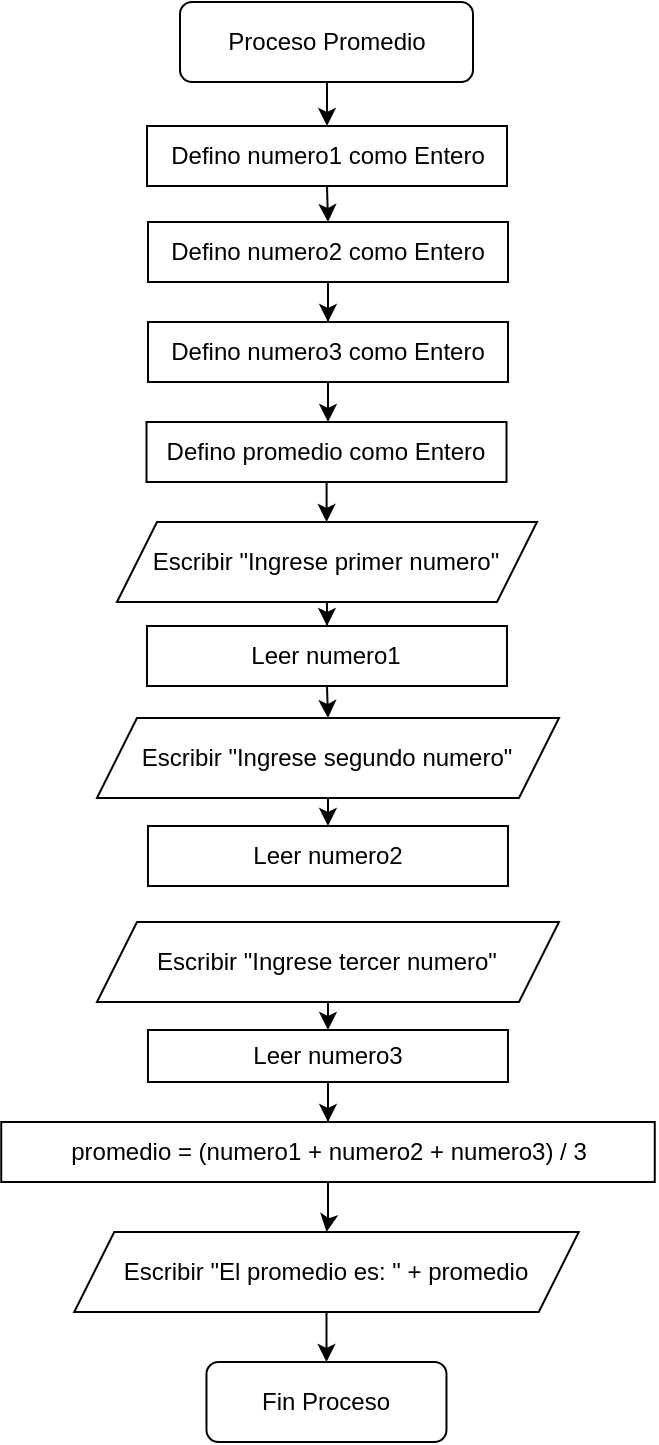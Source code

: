 <mxfile version="24.7.6">
  <diagram id="l-Jjps4D73NWxP8bs-ZK" name="Página-1">
    <mxGraphModel dx="934" dy="707" grid="1" gridSize="10" guides="1" tooltips="1" connect="1" arrows="1" fold="1" page="1" pageScale="1" pageWidth="827" pageHeight="1169" math="0" shadow="0">
      <root>
        <mxCell id="0" />
        <mxCell id="1" parent="0" />
        <mxCell id="pxL3Kdr-6ICtDBTAwP_Y-1" style="edgeStyle=orthogonalEdgeStyle;rounded=0;orthogonalLoop=1;jettySize=auto;html=1;entryX=0.5;entryY=0;entryDx=0;entryDy=0;" parent="1" target="pxL3Kdr-6ICtDBTAwP_Y-4" edge="1">
          <mxGeometry relative="1" as="geometry">
            <mxPoint x="413.5" y="110" as="sourcePoint" />
          </mxGeometry>
        </mxCell>
        <mxCell id="pxL3Kdr-6ICtDBTAwP_Y-2" value="Proceso Promedio" style="rounded=1;whiteSpace=wrap;html=1;" parent="1" vertex="1">
          <mxGeometry x="340" y="70" width="146.5" height="40" as="geometry" />
        </mxCell>
        <mxCell id="pxL3Kdr-6ICtDBTAwP_Y-13" style="edgeStyle=orthogonalEdgeStyle;rounded=0;orthogonalLoop=1;jettySize=auto;html=1;exitX=0.5;exitY=1;exitDx=0;exitDy=0;entryX=0.5;entryY=0;entryDx=0;entryDy=0;" parent="1" source="pxL3Kdr-6ICtDBTAwP_Y-4" target="pxL3Kdr-6ICtDBTAwP_Y-12" edge="1">
          <mxGeometry relative="1" as="geometry" />
        </mxCell>
        <mxCell id="pxL3Kdr-6ICtDBTAwP_Y-4" value="Defino numero1 como Entero" style="rounded=0;whiteSpace=wrap;html=1;" parent="1" vertex="1">
          <mxGeometry x="323.5" y="132" width="180" height="30" as="geometry" />
        </mxCell>
        <mxCell id="pxL3Kdr-6ICtDBTAwP_Y-5" value="Fin Proceso" style="rounded=1;whiteSpace=wrap;html=1;" parent="1" vertex="1">
          <mxGeometry x="353.24" y="750" width="120" height="40" as="geometry" />
        </mxCell>
        <mxCell id="pxL3Kdr-6ICtDBTAwP_Y-6" style="edgeStyle=orthogonalEdgeStyle;rounded=0;orthogonalLoop=1;jettySize=auto;html=1;entryX=0.5;entryY=0;entryDx=0;entryDy=0;" parent="1" source="pxL3Kdr-6ICtDBTAwP_Y-7" target="pxL3Kdr-6ICtDBTAwP_Y-9" edge="1">
          <mxGeometry relative="1" as="geometry" />
        </mxCell>
        <mxCell id="pxL3Kdr-6ICtDBTAwP_Y-7" value="Escribir &quot;Ingrese primer numero&quot;" style="shape=parallelogram;perimeter=parallelogramPerimeter;whiteSpace=wrap;html=1;fixedSize=1;" parent="1" vertex="1">
          <mxGeometry x="308.49" y="330" width="210" height="40" as="geometry" />
        </mxCell>
        <mxCell id="pxL3Kdr-6ICtDBTAwP_Y-19" style="edgeStyle=orthogonalEdgeStyle;rounded=0;orthogonalLoop=1;jettySize=auto;html=1;exitX=0.5;exitY=1;exitDx=0;exitDy=0;entryX=0.5;entryY=0;entryDx=0;entryDy=0;" parent="1" source="pxL3Kdr-6ICtDBTAwP_Y-9" target="pxL3Kdr-6ICtDBTAwP_Y-17" edge="1">
          <mxGeometry relative="1" as="geometry" />
        </mxCell>
        <mxCell id="pxL3Kdr-6ICtDBTAwP_Y-9" value="Leer numero1" style="rounded=0;whiteSpace=wrap;html=1;" parent="1" vertex="1">
          <mxGeometry x="323.49" y="382" width="180" height="30" as="geometry" />
        </mxCell>
        <mxCell id="39uRkR-Mplllsht51jLu-6" style="edgeStyle=orthogonalEdgeStyle;rounded=0;orthogonalLoop=1;jettySize=auto;html=1;entryX=0.5;entryY=0;entryDx=0;entryDy=0;" edge="1" parent="1" source="pxL3Kdr-6ICtDBTAwP_Y-12" target="9q_5t_53Sn-z0brsdcL0-1">
          <mxGeometry relative="1" as="geometry" />
        </mxCell>
        <mxCell id="pxL3Kdr-6ICtDBTAwP_Y-12" value="Defino numero2 como Entero" style="rounded=0;whiteSpace=wrap;html=1;" parent="1" vertex="1">
          <mxGeometry x="324" y="180" width="180" height="30" as="geometry" />
        </mxCell>
        <mxCell id="pxL3Kdr-6ICtDBTAwP_Y-20" style="edgeStyle=orthogonalEdgeStyle;rounded=0;orthogonalLoop=1;jettySize=auto;html=1;exitX=0.5;exitY=1;exitDx=0;exitDy=0;entryX=0.5;entryY=0;entryDx=0;entryDy=0;" parent="1" source="pxL3Kdr-6ICtDBTAwP_Y-17" target="pxL3Kdr-6ICtDBTAwP_Y-18" edge="1">
          <mxGeometry relative="1" as="geometry" />
        </mxCell>
        <mxCell id="pxL3Kdr-6ICtDBTAwP_Y-17" value="Escribir &quot;Ingrese segundo numero&quot;" style="shape=parallelogram;perimeter=parallelogramPerimeter;whiteSpace=wrap;html=1;fixedSize=1;" parent="1" vertex="1">
          <mxGeometry x="298.49" y="428" width="231" height="40" as="geometry" />
        </mxCell>
        <mxCell id="pxL3Kdr-6ICtDBTAwP_Y-18" value="Leer numero2" style="rounded=0;whiteSpace=wrap;html=1;" parent="1" vertex="1">
          <mxGeometry x="323.99" y="482" width="180" height="30" as="geometry" />
        </mxCell>
        <mxCell id="39uRkR-Mplllsht51jLu-7" style="edgeStyle=orthogonalEdgeStyle;rounded=0;orthogonalLoop=1;jettySize=auto;html=1;entryX=0.5;entryY=0;entryDx=0;entryDy=0;" edge="1" parent="1" source="9q_5t_53Sn-z0brsdcL0-1" target="39uRkR-Mplllsht51jLu-1">
          <mxGeometry relative="1" as="geometry" />
        </mxCell>
        <mxCell id="9q_5t_53Sn-z0brsdcL0-1" value="Defino numero3 como Entero" style="rounded=0;whiteSpace=wrap;html=1;" parent="1" vertex="1">
          <mxGeometry x="324" y="230" width="180" height="30" as="geometry" />
        </mxCell>
        <mxCell id="9q_5t_53Sn-z0brsdcL0-8" style="edgeStyle=orthogonalEdgeStyle;rounded=0;orthogonalLoop=1;jettySize=auto;html=1;entryX=0.5;entryY=0;entryDx=0;entryDy=0;" parent="1" source="9q_5t_53Sn-z0brsdcL0-3" target="9q_5t_53Sn-z0brsdcL0-5" edge="1">
          <mxGeometry relative="1" as="geometry" />
        </mxCell>
        <mxCell id="9q_5t_53Sn-z0brsdcL0-3" value="promedio = (numero1 + numero2 + numero3) / 3" style="rounded=0;whiteSpace=wrap;html=1;" parent="1" vertex="1">
          <mxGeometry x="250.62" y="630" width="326.76" height="30" as="geometry" />
        </mxCell>
        <mxCell id="9q_5t_53Sn-z0brsdcL0-9" style="edgeStyle=orthogonalEdgeStyle;rounded=0;orthogonalLoop=1;jettySize=auto;html=1;entryX=0.5;entryY=0;entryDx=0;entryDy=0;" parent="1" source="9q_5t_53Sn-z0brsdcL0-5" target="pxL3Kdr-6ICtDBTAwP_Y-5" edge="1">
          <mxGeometry relative="1" as="geometry" />
        </mxCell>
        <mxCell id="9q_5t_53Sn-z0brsdcL0-5" value="Escribir &quot;El promedio es: &quot; + promedio" style="shape=parallelogram;perimeter=parallelogramPerimeter;whiteSpace=wrap;html=1;fixedSize=1;" parent="1" vertex="1">
          <mxGeometry x="287.12" y="685" width="252.25" height="40" as="geometry" />
        </mxCell>
        <mxCell id="39uRkR-Mplllsht51jLu-5" style="edgeStyle=orthogonalEdgeStyle;rounded=0;orthogonalLoop=1;jettySize=auto;html=1;entryX=0.5;entryY=0;entryDx=0;entryDy=0;" edge="1" parent="1" source="39uRkR-Mplllsht51jLu-1" target="pxL3Kdr-6ICtDBTAwP_Y-7">
          <mxGeometry relative="1" as="geometry" />
        </mxCell>
        <mxCell id="39uRkR-Mplllsht51jLu-1" value="Defino promedio como Entero" style="rounded=0;whiteSpace=wrap;html=1;" vertex="1" parent="1">
          <mxGeometry x="323.25" y="280" width="180" height="30" as="geometry" />
        </mxCell>
        <mxCell id="39uRkR-Mplllsht51jLu-2" style="edgeStyle=orthogonalEdgeStyle;rounded=0;orthogonalLoop=1;jettySize=auto;html=1;exitX=0.5;exitY=1;exitDx=0;exitDy=0;entryX=0.5;entryY=0;entryDx=0;entryDy=0;" edge="1" parent="1" source="39uRkR-Mplllsht51jLu-3" target="39uRkR-Mplllsht51jLu-4">
          <mxGeometry relative="1" as="geometry" />
        </mxCell>
        <mxCell id="39uRkR-Mplllsht51jLu-3" value="Escribir &quot;Ingrese tercer numero&quot;" style="shape=parallelogram;perimeter=parallelogramPerimeter;whiteSpace=wrap;html=1;fixedSize=1;" vertex="1" parent="1">
          <mxGeometry x="298.49" y="530" width="231" height="40" as="geometry" />
        </mxCell>
        <mxCell id="39uRkR-Mplllsht51jLu-8" style="edgeStyle=orthogonalEdgeStyle;rounded=0;orthogonalLoop=1;jettySize=auto;html=1;entryX=0.5;entryY=0;entryDx=0;entryDy=0;" edge="1" parent="1" source="39uRkR-Mplllsht51jLu-4" target="9q_5t_53Sn-z0brsdcL0-3">
          <mxGeometry relative="1" as="geometry" />
        </mxCell>
        <mxCell id="39uRkR-Mplllsht51jLu-4" value="Leer numero3" style="rounded=0;whiteSpace=wrap;html=1;" vertex="1" parent="1">
          <mxGeometry x="323.99" y="584" width="180" height="26" as="geometry" />
        </mxCell>
      </root>
    </mxGraphModel>
  </diagram>
</mxfile>
